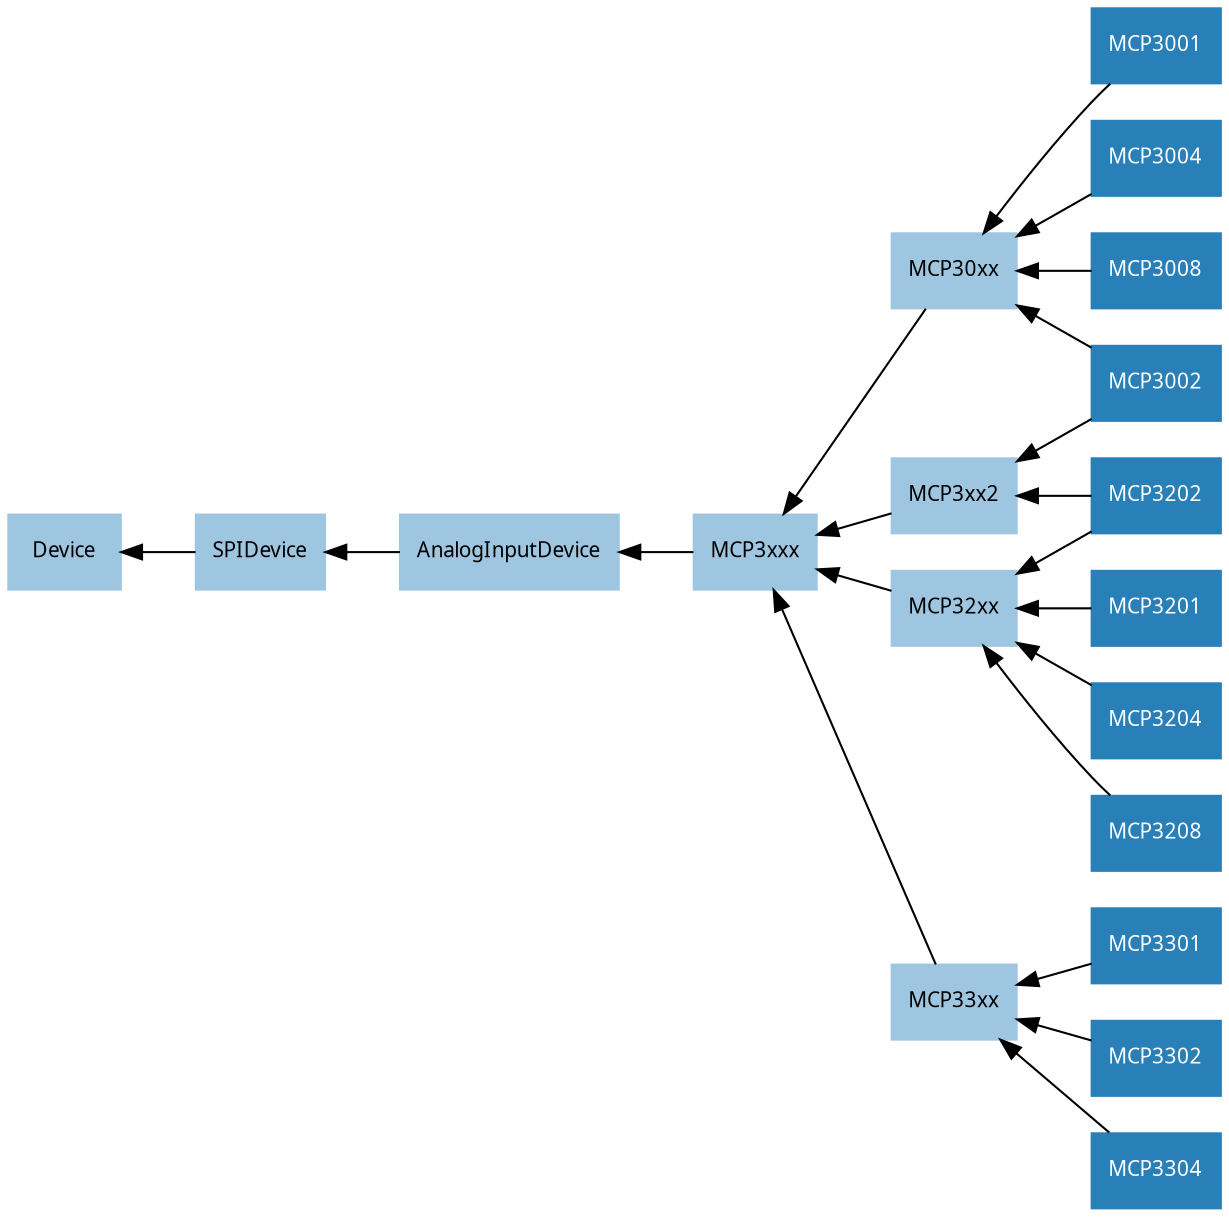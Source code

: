 digraph classes {
    graph [rankdir=RL];
    node [shape=rect, style=filled, fontname=Sans, fontsize=10];
    edge [];

    /* Mixin classes */
    node [color="#c69ee0", fontcolor="#000000"]
    

    /* Abstract classes */
    node [color="#9ec6e0", fontcolor="#000000"]
    AnalogInputDevice;
    Device;
    MCP30xx;
    MCP32xx;
    MCP33xx;
    MCP3xx2;
    MCP3xxx;
    SPIDevice;

    /* Concrete classes */
    node [color="#2980b9", fontcolor="#ffffff"];
    MCP3001;
    MCP3002;
    MCP3004;
    MCP3008;
    MCP3201;
    MCP3202;
    MCP3204;
    MCP3208;
    MCP3301;
    MCP3302;
    MCP3304;

    /* Edges */
    AnalogInputDevice->SPIDevice;
    MCP3001->MCP30xx;
    MCP3002->MCP30xx;
    MCP3002->MCP3xx2;
    MCP3004->MCP30xx;
    MCP3008->MCP30xx;
    MCP30xx->MCP3xxx;
    MCP3201->MCP32xx;
    MCP3202->MCP32xx;
    MCP3202->MCP3xx2;
    MCP3204->MCP32xx;
    MCP3208->MCP32xx;
    MCP32xx->MCP3xxx;
    MCP3301->MCP33xx;
    MCP3302->MCP33xx;
    MCP3304->MCP33xx;
    MCP33xx->MCP3xxx;
    MCP3xx2->MCP3xxx;
    MCP3xxx->AnalogInputDevice;
    SPIDevice->Device;
}
